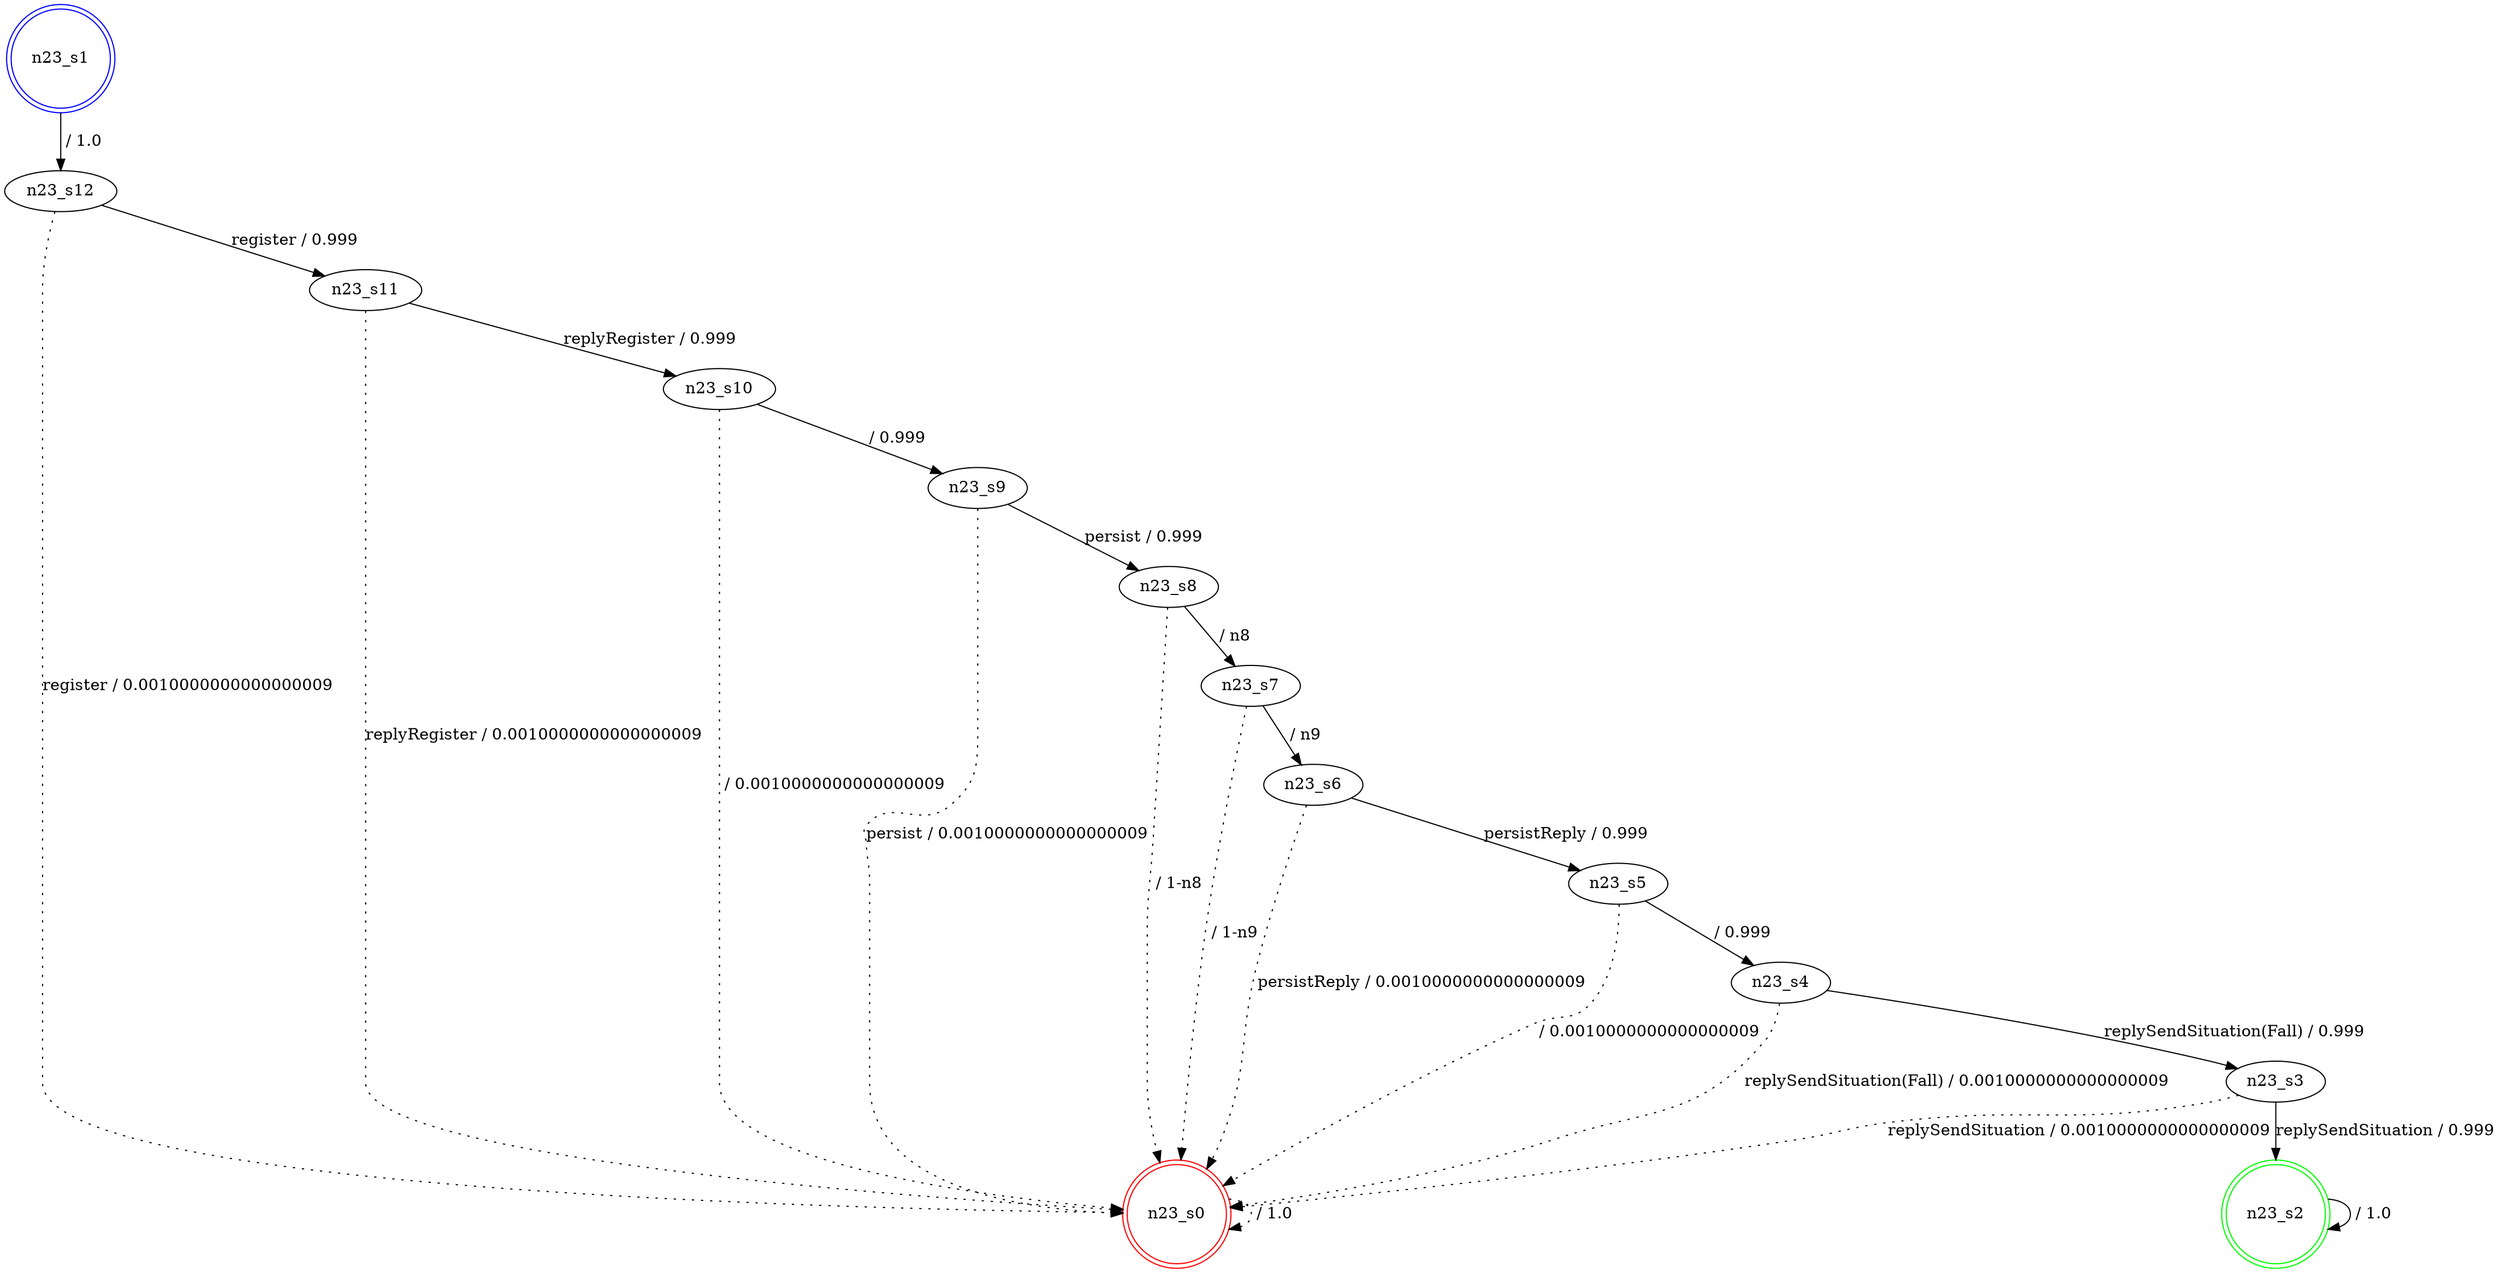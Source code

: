 digraph graphname {
n23_s0 [label="n23_s0",color=red,shape=doublecircle ];
n23_s1 [label="n23_s1",color=blue,shape=doublecircle ];
n23_s2 [label="n23_s2",color=green,shape=doublecircle ];
n23_s3 [label="n23_s3" ];
n23_s4 [label="n23_s4" ];
n23_s5 [label="n23_s5" ];
n23_s6 [label="n23_s6" ];
n23_s7 [label="n23_s7" ];
n23_s8 [label="n23_s8" ];
n23_s9 [label="n23_s9" ];
n23_s10 [label="n23_s10" ];
n23_s11 [label="n23_s11" ];
n23_s12 [label="n23_s12" ];
n23_s0 -> n23_s0 [label=" / 1.0", style=dotted];
n23_s1 -> n23_s12 [label=" / 1.0"];
n23_s2 -> n23_s2 [label=" / 1.0"];
n23_s3 -> n23_s2 [label="replySendSituation / 0.999"];
n23_s3 -> n23_s0 [label="replySendSituation / 0.0010000000000000009", style=dotted];
n23_s4 -> n23_s3 [label="replySendSituation(Fall) / 0.999"];
n23_s4 -> n23_s0 [label="replySendSituation(Fall) / 0.0010000000000000009", style=dotted];
n23_s5 -> n23_s4 [label=" / 0.999"];
n23_s5 -> n23_s0 [label=" / 0.0010000000000000009", style=dotted];
n23_s6 -> n23_s5 [label="persistReply / 0.999"];
n23_s6 -> n23_s0 [label="persistReply / 0.0010000000000000009", style=dotted];
n23_s7 -> n23_s6 [label=" / n9"];
n23_s7 -> n23_s0 [label=" / 1-n9", style=dotted];
n23_s8 -> n23_s7 [label=" / n8"];
n23_s8 -> n23_s0 [label=" / 1-n8", style=dotted];
n23_s9 -> n23_s8 [label="persist / 0.999"];
n23_s9 -> n23_s0 [label="persist / 0.0010000000000000009", style=dotted];
n23_s10 -> n23_s9 [label=" / 0.999"];
n23_s10 -> n23_s0 [label=" / 0.0010000000000000009", style=dotted];
n23_s11 -> n23_s10 [label="replyRegister / 0.999"];
n23_s11 -> n23_s0 [label="replyRegister / 0.0010000000000000009", style=dotted];
n23_s12 -> n23_s11 [label="register / 0.999"];
n23_s12 -> n23_s0 [label="register / 0.0010000000000000009", style=dotted];
}